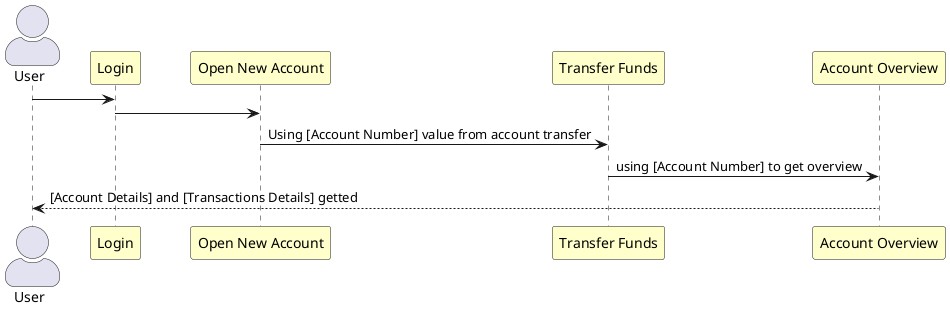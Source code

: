 @startuml ACCOUNT_OVERVIEW_TO_NEW_ACCOUNT

!pragma teoz true
skinparam ParticipantPadding 20
skinparam BoxPadding 10
skinparam actorStyle awesome

actor "User" as user
participant "Login" as login #BUSINESS
participant "Open New Account" as open_account #BUSINESS
participant "Transfer Funds" as transfer #BUSINESS
participant "Account Overview" as overview #BUSINESS

user -> login
login -> open_account
open_account -> transfer: Using [Account Number] value from account transfer
transfer -> overview: using [Account Number] to get overview
overview --> user: [Account Details] and [Transactions Details] getted
@enduml
